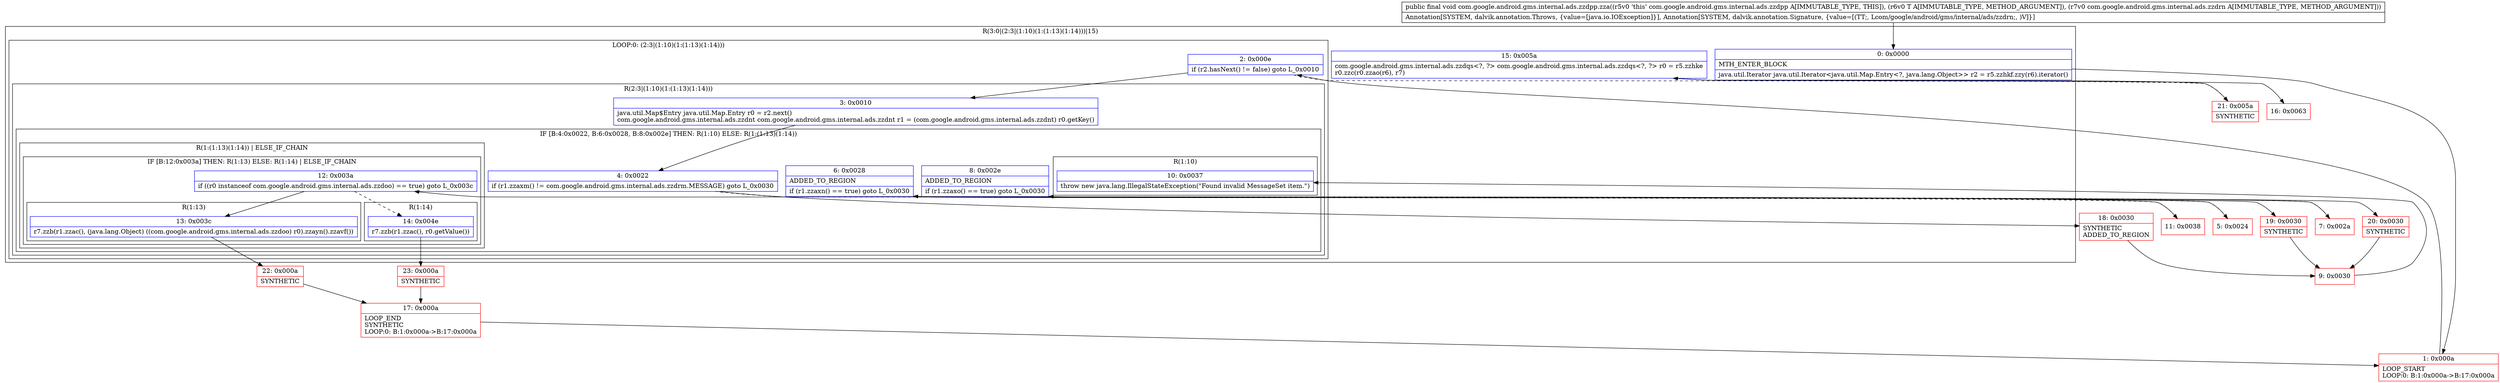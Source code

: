 digraph "CFG forcom.google.android.gms.internal.ads.zzdpp.zza(Ljava\/lang\/Object;Lcom\/google\/android\/gms\/internal\/ads\/zzdrn;)V" {
subgraph cluster_Region_1229297558 {
label = "R(3:0|(2:3|(1:10)(1:(1:13)(1:14)))|15)";
node [shape=record,color=blue];
Node_0 [shape=record,label="{0\:\ 0x0000|MTH_ENTER_BLOCK\l|java.util.Iterator java.util.Iterator\<java.util.Map.Entry\<?, java.lang.Object\>\> r2 = r5.zzhkf.zzy(r6).iterator()\l}"];
subgraph cluster_LoopRegion_91670962 {
label = "LOOP:0: (2:3|(1:10)(1:(1:13)(1:14)))";
node [shape=record,color=blue];
Node_2 [shape=record,label="{2\:\ 0x000e|if (r2.hasNext() != false) goto L_0x0010\l}"];
subgraph cluster_Region_1558052985 {
label = "R(2:3|(1:10)(1:(1:13)(1:14)))";
node [shape=record,color=blue];
Node_3 [shape=record,label="{3\:\ 0x0010|java.util.Map$Entry java.util.Map.Entry r0 = r2.next()\lcom.google.android.gms.internal.ads.zzdnt com.google.android.gms.internal.ads.zzdnt r1 = (com.google.android.gms.internal.ads.zzdnt) r0.getKey()\l}"];
subgraph cluster_IfRegion_1259963607 {
label = "IF [B:4:0x0022, B:6:0x0028, B:8:0x002e] THEN: R(1:10) ELSE: R(1:(1:13)(1:14))";
node [shape=record,color=blue];
Node_4 [shape=record,label="{4\:\ 0x0022|if (r1.zzaxm() != com.google.android.gms.internal.ads.zzdrm.MESSAGE) goto L_0x0030\l}"];
Node_6 [shape=record,label="{6\:\ 0x0028|ADDED_TO_REGION\l|if (r1.zzaxn() == true) goto L_0x0030\l}"];
Node_8 [shape=record,label="{8\:\ 0x002e|ADDED_TO_REGION\l|if (r1.zzaxo() == true) goto L_0x0030\l}"];
subgraph cluster_Region_2079700549 {
label = "R(1:10)";
node [shape=record,color=blue];
Node_10 [shape=record,label="{10\:\ 0x0037|throw new java.lang.IllegalStateException(\"Found invalid MessageSet item.\")\l}"];
}
subgraph cluster_Region_364084538 {
label = "R(1:(1:13)(1:14)) | ELSE_IF_CHAIN\l";
node [shape=record,color=blue];
subgraph cluster_IfRegion_830221682 {
label = "IF [B:12:0x003a] THEN: R(1:13) ELSE: R(1:14) | ELSE_IF_CHAIN\l";
node [shape=record,color=blue];
Node_12 [shape=record,label="{12\:\ 0x003a|if ((r0 instanceof com.google.android.gms.internal.ads.zzdoo) == true) goto L_0x003c\l}"];
subgraph cluster_Region_1415640556 {
label = "R(1:13)";
node [shape=record,color=blue];
Node_13 [shape=record,label="{13\:\ 0x003c|r7.zzb(r1.zzac(), (java.lang.Object) ((com.google.android.gms.internal.ads.zzdoo) r0).zzayn().zzavf())\l}"];
}
subgraph cluster_Region_1734905227 {
label = "R(1:14)";
node [shape=record,color=blue];
Node_14 [shape=record,label="{14\:\ 0x004e|r7.zzb(r1.zzac(), r0.getValue())\l}"];
}
}
}
}
}
}
Node_15 [shape=record,label="{15\:\ 0x005a|com.google.android.gms.internal.ads.zzdqs\<?, ?\> com.google.android.gms.internal.ads.zzdqs\<?, ?\> r0 = r5.zzhke\lr0.zzc(r0.zzao(r6), r7)\l}"];
}
Node_1 [shape=record,color=red,label="{1\:\ 0x000a|LOOP_START\lLOOP:0: B:1:0x000a\-\>B:17:0x000a\l}"];
Node_5 [shape=record,color=red,label="{5\:\ 0x0024}"];
Node_7 [shape=record,color=red,label="{7\:\ 0x002a}"];
Node_9 [shape=record,color=red,label="{9\:\ 0x0030}"];
Node_11 [shape=record,color=red,label="{11\:\ 0x0038}"];
Node_16 [shape=record,color=red,label="{16\:\ 0x0063}"];
Node_17 [shape=record,color=red,label="{17\:\ 0x000a|LOOP_END\lSYNTHETIC\lLOOP:0: B:1:0x000a\-\>B:17:0x000a\l}"];
Node_18 [shape=record,color=red,label="{18\:\ 0x0030|SYNTHETIC\lADDED_TO_REGION\l}"];
Node_19 [shape=record,color=red,label="{19\:\ 0x0030|SYNTHETIC\l}"];
Node_20 [shape=record,color=red,label="{20\:\ 0x0030|SYNTHETIC\l}"];
Node_21 [shape=record,color=red,label="{21\:\ 0x005a|SYNTHETIC\l}"];
Node_22 [shape=record,color=red,label="{22\:\ 0x000a|SYNTHETIC\l}"];
Node_23 [shape=record,color=red,label="{23\:\ 0x000a|SYNTHETIC\l}"];
MethodNode[shape=record,label="{public final void com.google.android.gms.internal.ads.zzdpp.zza((r5v0 'this' com.google.android.gms.internal.ads.zzdpp A[IMMUTABLE_TYPE, THIS]), (r6v0 T A[IMMUTABLE_TYPE, METHOD_ARGUMENT]), (r7v0 com.google.android.gms.internal.ads.zzdrn A[IMMUTABLE_TYPE, METHOD_ARGUMENT]))  | Annotation[SYSTEM, dalvik.annotation.Throws, \{value=[java.io.IOException]\}], Annotation[SYSTEM, dalvik.annotation.Signature, \{value=[(TT;, Lcom\/google\/android\/gms\/internal\/ads\/zzdrn;, )V]\}]\l}"];
MethodNode -> Node_0;
Node_0 -> Node_1;
Node_2 -> Node_3;
Node_2 -> Node_21[style=dashed];
Node_3 -> Node_4;
Node_4 -> Node_5[style=dashed];
Node_4 -> Node_18;
Node_6 -> Node_7[style=dashed];
Node_6 -> Node_19;
Node_8 -> Node_11[style=dashed];
Node_8 -> Node_20;
Node_12 -> Node_13;
Node_12 -> Node_14[style=dashed];
Node_13 -> Node_22;
Node_14 -> Node_23;
Node_15 -> Node_16;
Node_1 -> Node_2;
Node_5 -> Node_6;
Node_7 -> Node_8;
Node_9 -> Node_10;
Node_11 -> Node_12;
Node_17 -> Node_1;
Node_18 -> Node_9;
Node_19 -> Node_9;
Node_20 -> Node_9;
Node_21 -> Node_15;
Node_22 -> Node_17;
Node_23 -> Node_17;
}

